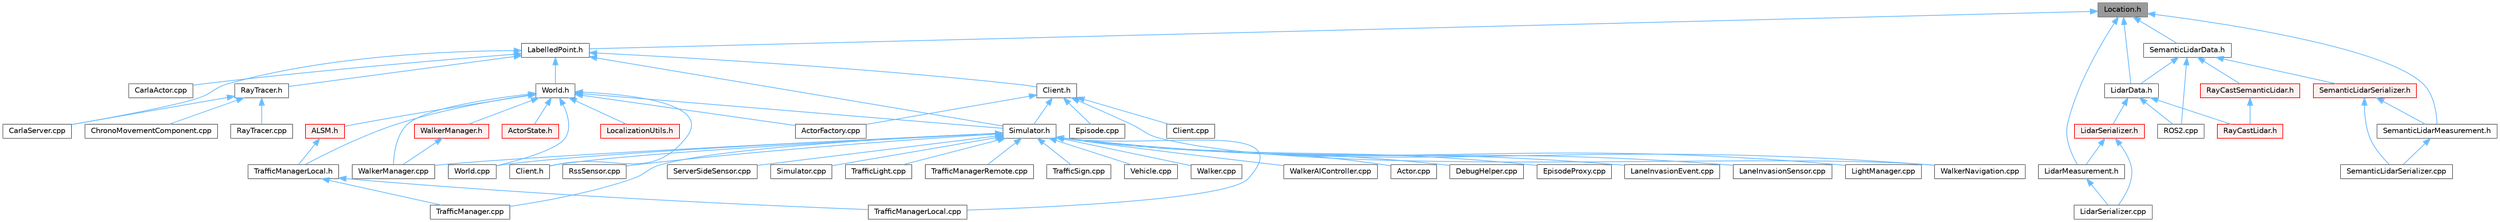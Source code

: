 digraph "Location.h"
{
 // INTERACTIVE_SVG=YES
 // LATEX_PDF_SIZE
  bgcolor="transparent";
  edge [fontname=Helvetica,fontsize=10,labelfontname=Helvetica,labelfontsize=10];
  node [fontname=Helvetica,fontsize=10,shape=box,height=0.2,width=0.4];
  Node1 [id="Node000001",label="Location.h",height=0.2,width=0.4,color="gray40", fillcolor="grey60", style="filled", fontcolor="black",tooltip=" "];
  Node1 -> Node2 [id="edge1_Node000001_Node000002",dir="back",color="steelblue1",style="solid",tooltip=" "];
  Node2 [id="Node000002",label="LabelledPoint.h",height=0.2,width=0.4,color="grey40", fillcolor="white", style="filled",URL="$d2/dd4/LabelledPoint_8h.html",tooltip=" "];
  Node2 -> Node3 [id="edge2_Node000002_Node000003",dir="back",color="steelblue1",style="solid",tooltip=" "];
  Node3 [id="Node000003",label="CarlaActor.cpp",height=0.2,width=0.4,color="grey40", fillcolor="white", style="filled",URL="$d3/d43/CarlaActor_8cpp.html",tooltip=" "];
  Node2 -> Node4 [id="edge3_Node000002_Node000004",dir="back",color="steelblue1",style="solid",tooltip=" "];
  Node4 [id="Node000004",label="CarlaServer.cpp",height=0.2,width=0.4,color="grey40", fillcolor="white", style="filled",URL="$db/d6c/CarlaServer_8cpp.html",tooltip=" "];
  Node2 -> Node5 [id="edge4_Node000002_Node000005",dir="back",color="steelblue1",style="solid",tooltip=" "];
  Node5 [id="Node000005",label="Client.h",height=0.2,width=0.4,color="grey40", fillcolor="white", style="filled",URL="$df/d8b/client_2detail_2Client_8h.html",tooltip=" "];
  Node5 -> Node6 [id="edge5_Node000005_Node000006",dir="back",color="steelblue1",style="solid",tooltip=" "];
  Node6 [id="Node000006",label="ActorFactory.cpp",height=0.2,width=0.4,color="grey40", fillcolor="white", style="filled",URL="$df/dd6/ActorFactory_8cpp.html",tooltip=" "];
  Node5 -> Node7 [id="edge6_Node000005_Node000007",dir="back",color="steelblue1",style="solid",tooltip=" "];
  Node7 [id="Node000007",label="Client.cpp",height=0.2,width=0.4,color="grey40", fillcolor="white", style="filled",URL="$dc/d4a/client_2detail_2Client_8cpp.html",tooltip=" "];
  Node5 -> Node8 [id="edge7_Node000005_Node000008",dir="back",color="steelblue1",style="solid",tooltip=" "];
  Node8 [id="Node000008",label="Episode.cpp",height=0.2,width=0.4,color="grey40", fillcolor="white", style="filled",URL="$d6/d12/Episode_8cpp.html",tooltip=" "];
  Node5 -> Node9 [id="edge8_Node000005_Node000009",dir="back",color="steelblue1",style="solid",tooltip=" "];
  Node9 [id="Node000009",label="Simulator.h",height=0.2,width=0.4,color="grey40", fillcolor="white", style="filled",URL="$d6/d4a/Simulator_8h.html",tooltip=" "];
  Node9 -> Node10 [id="edge9_Node000009_Node000010",dir="back",color="steelblue1",style="solid",tooltip=" "];
  Node10 [id="Node000010",label="Actor.cpp",height=0.2,width=0.4,color="grey40", fillcolor="white", style="filled",URL="$d4/d34/Actor_8cpp.html",tooltip=" "];
  Node9 -> Node11 [id="edge10_Node000009_Node000011",dir="back",color="steelblue1",style="solid",tooltip=" "];
  Node11 [id="Node000011",label="Client.h",height=0.2,width=0.4,color="grey40", fillcolor="white", style="filled",URL="$dd/de3/client_2Client_8h.html",tooltip=" "];
  Node9 -> Node12 [id="edge11_Node000009_Node000012",dir="back",color="steelblue1",style="solid",tooltip=" "];
  Node12 [id="Node000012",label="DebugHelper.cpp",height=0.2,width=0.4,color="grey40", fillcolor="white", style="filled",URL="$d2/d01/DebugHelper_8cpp.html",tooltip=" "];
  Node9 -> Node13 [id="edge12_Node000009_Node000013",dir="back",color="steelblue1",style="solid",tooltip=" "];
  Node13 [id="Node000013",label="EpisodeProxy.cpp",height=0.2,width=0.4,color="grey40", fillcolor="white", style="filled",URL="$d2/d6b/EpisodeProxy_8cpp.html",tooltip=" "];
  Node9 -> Node14 [id="edge13_Node000009_Node000014",dir="back",color="steelblue1",style="solid",tooltip=" "];
  Node14 [id="Node000014",label="LaneInvasionEvent.cpp",height=0.2,width=0.4,color="grey40", fillcolor="white", style="filled",URL="$d6/d75/LaneInvasionEvent_8cpp.html",tooltip=" "];
  Node9 -> Node15 [id="edge14_Node000009_Node000015",dir="back",color="steelblue1",style="solid",tooltip=" "];
  Node15 [id="Node000015",label="LaneInvasionSensor.cpp",height=0.2,width=0.4,color="grey40", fillcolor="white", style="filled",URL="$dd/dbc/LibCarla_2source_2carla_2client_2LaneInvasionSensor_8cpp.html",tooltip=" "];
  Node9 -> Node16 [id="edge15_Node000009_Node000016",dir="back",color="steelblue1",style="solid",tooltip=" "];
  Node16 [id="Node000016",label="LightManager.cpp",height=0.2,width=0.4,color="grey40", fillcolor="white", style="filled",URL="$d3/d1d/LightManager_8cpp.html",tooltip=" "];
  Node9 -> Node17 [id="edge16_Node000009_Node000017",dir="back",color="steelblue1",style="solid",tooltip=" "];
  Node17 [id="Node000017",label="RssSensor.cpp",height=0.2,width=0.4,color="grey40", fillcolor="white", style="filled",URL="$d8/d77/LibCarla_2source_2carla_2rss_2RssSensor_8cpp.html",tooltip=" "];
  Node9 -> Node18 [id="edge17_Node000009_Node000018",dir="back",color="steelblue1",style="solid",tooltip=" "];
  Node18 [id="Node000018",label="ServerSideSensor.cpp",height=0.2,width=0.4,color="grey40", fillcolor="white", style="filled",URL="$d1/da0/ServerSideSensor_8cpp.html",tooltip=" "];
  Node9 -> Node19 [id="edge18_Node000009_Node000019",dir="back",color="steelblue1",style="solid",tooltip=" "];
  Node19 [id="Node000019",label="Simulator.cpp",height=0.2,width=0.4,color="grey40", fillcolor="white", style="filled",URL="$d2/d0c/Simulator_8cpp.html",tooltip=" "];
  Node9 -> Node20 [id="edge19_Node000009_Node000020",dir="back",color="steelblue1",style="solid",tooltip=" "];
  Node20 [id="Node000020",label="TrafficLight.cpp",height=0.2,width=0.4,color="grey40", fillcolor="white", style="filled",URL="$dd/d90/TrafficLight_8cpp.html",tooltip=" "];
  Node9 -> Node21 [id="edge20_Node000009_Node000021",dir="back",color="steelblue1",style="solid",tooltip=" "];
  Node21 [id="Node000021",label="TrafficManager.cpp",height=0.2,width=0.4,color="grey40", fillcolor="white", style="filled",URL="$db/d04/TrafficManager_8cpp.html",tooltip=" "];
  Node9 -> Node22 [id="edge21_Node000009_Node000022",dir="back",color="steelblue1",style="solid",tooltip=" "];
  Node22 [id="Node000022",label="TrafficManagerLocal.cpp",height=0.2,width=0.4,color="grey40", fillcolor="white", style="filled",URL="$da/d53/TrafficManagerLocal_8cpp.html",tooltip=" "];
  Node9 -> Node23 [id="edge22_Node000009_Node000023",dir="back",color="steelblue1",style="solid",tooltip=" "];
  Node23 [id="Node000023",label="TrafficManagerRemote.cpp",height=0.2,width=0.4,color="grey40", fillcolor="white", style="filled",URL="$d6/d82/TrafficManagerRemote_8cpp.html",tooltip=" "];
  Node9 -> Node24 [id="edge23_Node000009_Node000024",dir="back",color="steelblue1",style="solid",tooltip=" "];
  Node24 [id="Node000024",label="TrafficSign.cpp",height=0.2,width=0.4,color="grey40", fillcolor="white", style="filled",URL="$d1/d40/TrafficSign_8cpp.html",tooltip=" "];
  Node9 -> Node25 [id="edge24_Node000009_Node000025",dir="back",color="steelblue1",style="solid",tooltip=" "];
  Node25 [id="Node000025",label="Vehicle.cpp",height=0.2,width=0.4,color="grey40", fillcolor="white", style="filled",URL="$d0/d27/Vehicle_8cpp.html",tooltip=" "];
  Node9 -> Node26 [id="edge25_Node000009_Node000026",dir="back",color="steelblue1",style="solid",tooltip=" "];
  Node26 [id="Node000026",label="Walker.cpp",height=0.2,width=0.4,color="grey40", fillcolor="white", style="filled",URL="$d6/db6/Walker_8cpp.html",tooltip=" "];
  Node9 -> Node27 [id="edge26_Node000009_Node000027",dir="back",color="steelblue1",style="solid",tooltip=" "];
  Node27 [id="Node000027",label="WalkerAIController.cpp",height=0.2,width=0.4,color="grey40", fillcolor="white", style="filled",URL="$de/d69/WalkerAIController_8cpp.html",tooltip=" "];
  Node9 -> Node28 [id="edge27_Node000009_Node000028",dir="back",color="steelblue1",style="solid",tooltip=" "];
  Node28 [id="Node000028",label="WalkerManager.cpp",height=0.2,width=0.4,color="grey40", fillcolor="white", style="filled",URL="$d2/dbb/WalkerManager_8cpp.html",tooltip=" "];
  Node9 -> Node29 [id="edge28_Node000009_Node000029",dir="back",color="steelblue1",style="solid",tooltip=" "];
  Node29 [id="Node000029",label="WalkerNavigation.cpp",height=0.2,width=0.4,color="grey40", fillcolor="white", style="filled",URL="$de/d84/WalkerNavigation_8cpp.html",tooltip=" "];
  Node9 -> Node30 [id="edge29_Node000009_Node000030",dir="back",color="steelblue1",style="solid",tooltip=" "];
  Node30 [id="Node000030",label="World.cpp",height=0.2,width=0.4,color="grey40", fillcolor="white", style="filled",URL="$d7/dfe/World_8cpp.html",tooltip=" "];
  Node5 -> Node29 [id="edge30_Node000005_Node000029",dir="back",color="steelblue1",style="solid",tooltip=" "];
  Node2 -> Node31 [id="edge31_Node000002_Node000031",dir="back",color="steelblue1",style="solid",tooltip=" "];
  Node31 [id="Node000031",label="RayTracer.h",height=0.2,width=0.4,color="grey40", fillcolor="white", style="filled",URL="$d0/d95/RayTracer_8h.html",tooltip=" "];
  Node31 -> Node4 [id="edge32_Node000031_Node000004",dir="back",color="steelblue1",style="solid",tooltip=" "];
  Node31 -> Node32 [id="edge33_Node000031_Node000032",dir="back",color="steelblue1",style="solid",tooltip=" "];
  Node32 [id="Node000032",label="ChronoMovementComponent.cpp",height=0.2,width=0.4,color="grey40", fillcolor="white", style="filled",URL="$db/d1c/ChronoMovementComponent_8cpp.html",tooltip=" "];
  Node31 -> Node33 [id="edge34_Node000031_Node000033",dir="back",color="steelblue1",style="solid",tooltip=" "];
  Node33 [id="Node000033",label="RayTracer.cpp",height=0.2,width=0.4,color="grey40", fillcolor="white", style="filled",URL="$de/dc2/RayTracer_8cpp.html",tooltip=" "];
  Node2 -> Node9 [id="edge35_Node000002_Node000009",dir="back",color="steelblue1",style="solid",tooltip=" "];
  Node2 -> Node34 [id="edge36_Node000002_Node000034",dir="back",color="steelblue1",style="solid",tooltip=" "];
  Node34 [id="Node000034",label="World.h",height=0.2,width=0.4,color="grey40", fillcolor="white", style="filled",URL="$dd/d5b/World_8h.html",tooltip=" "];
  Node34 -> Node35 [id="edge37_Node000034_Node000035",dir="back",color="steelblue1",style="solid",tooltip=" "];
  Node35 [id="Node000035",label="ALSM.h",height=0.2,width=0.4,color="red", fillcolor="#FFF0F0", style="filled",URL="$dc/d2c/ALSM_8h.html",tooltip=" "];
  Node35 -> Node37 [id="edge38_Node000035_Node000037",dir="back",color="steelblue1",style="solid",tooltip=" "];
  Node37 [id="Node000037",label="TrafficManagerLocal.h",height=0.2,width=0.4,color="grey40", fillcolor="white", style="filled",URL="$db/ddf/TrafficManagerLocal_8h.html",tooltip=" "];
  Node37 -> Node21 [id="edge39_Node000037_Node000021",dir="back",color="steelblue1",style="solid",tooltip=" "];
  Node37 -> Node22 [id="edge40_Node000037_Node000022",dir="back",color="steelblue1",style="solid",tooltip=" "];
  Node34 -> Node6 [id="edge41_Node000034_Node000006",dir="back",color="steelblue1",style="solid",tooltip=" "];
  Node34 -> Node38 [id="edge42_Node000034_Node000038",dir="back",color="steelblue1",style="solid",tooltip=" "];
  Node38 [id="Node000038",label="ActorState.h",height=0.2,width=0.4,color="red", fillcolor="#FFF0F0", style="filled",URL="$d4/d22/client_2detail_2ActorState_8h.html",tooltip=" "];
  Node34 -> Node11 [id="edge43_Node000034_Node000011",dir="back",color="steelblue1",style="solid",tooltip=" "];
  Node34 -> Node44 [id="edge44_Node000034_Node000044",dir="back",color="steelblue1",style="solid",tooltip=" "];
  Node44 [id="Node000044",label="LocalizationUtils.h",height=0.2,width=0.4,color="red", fillcolor="#FFF0F0", style="filled",URL="$d2/d84/LocalizationUtils_8h.html",tooltip=" "];
  Node34 -> Node9 [id="edge45_Node000034_Node000009",dir="back",color="steelblue1",style="solid",tooltip=" "];
  Node34 -> Node37 [id="edge46_Node000034_Node000037",dir="back",color="steelblue1",style="solid",tooltip=" "];
  Node34 -> Node28 [id="edge47_Node000034_Node000028",dir="back",color="steelblue1",style="solid",tooltip=" "];
  Node34 -> Node84 [id="edge48_Node000034_Node000084",dir="back",color="steelblue1",style="solid",tooltip=" "];
  Node84 [id="Node000084",label="WalkerManager.h",height=0.2,width=0.4,color="red", fillcolor="#FFF0F0", style="filled",URL="$df/d64/WalkerManager_8h.html",tooltip=" "];
  Node84 -> Node28 [id="edge49_Node000084_Node000028",dir="back",color="steelblue1",style="solid",tooltip=" "];
  Node34 -> Node30 [id="edge50_Node000034_Node000030",dir="back",color="steelblue1",style="solid",tooltip=" "];
  Node1 -> Node92 [id="edge51_Node000001_Node000092",dir="back",color="steelblue1",style="solid",tooltip=" "];
  Node92 [id="Node000092",label="LidarData.h",height=0.2,width=0.4,color="grey40", fillcolor="white", style="filled",URL="$de/df5/LidarData_8h.html",tooltip=" "];
  Node92 -> Node93 [id="edge52_Node000092_Node000093",dir="back",color="steelblue1",style="solid",tooltip=" "];
  Node93 [id="Node000093",label="LidarSerializer.h",height=0.2,width=0.4,color="red", fillcolor="#FFF0F0", style="filled",URL="$d1/de3/LidarSerializer_8h.html",tooltip=" "];
  Node93 -> Node94 [id="edge53_Node000093_Node000094",dir="back",color="steelblue1",style="solid",tooltip=" "];
  Node94 [id="Node000094",label="LidarMeasurement.h",height=0.2,width=0.4,color="grey40", fillcolor="white", style="filled",URL="$d4/dbb/LidarMeasurement_8h.html",tooltip=" "];
  Node94 -> Node95 [id="edge54_Node000094_Node000095",dir="back",color="steelblue1",style="solid",tooltip=" "];
  Node95 [id="Node000095",label="LidarSerializer.cpp",height=0.2,width=0.4,color="grey40", fillcolor="white", style="filled",URL="$db/d0f/LidarSerializer_8cpp.html",tooltip=" "];
  Node93 -> Node95 [id="edge55_Node000093_Node000095",dir="back",color="steelblue1",style="solid",tooltip=" "];
  Node92 -> Node214 [id="edge56_Node000092_Node000214",dir="back",color="steelblue1",style="solid",tooltip=" "];
  Node214 [id="Node000214",label="ROS2.cpp",height=0.2,width=0.4,color="grey40", fillcolor="white", style="filled",URL="$dd/d14/ROS2_8cpp.html",tooltip=" "];
  Node92 -> Node177 [id="edge57_Node000092_Node000177",dir="back",color="steelblue1",style="solid",tooltip=" "];
  Node177 [id="Node000177",label="RayCastLidar.h",height=0.2,width=0.4,color="red", fillcolor="#FFF0F0", style="filled",URL="$d1/d53/RayCastLidar_8h.html",tooltip=" "];
  Node1 -> Node94 [id="edge58_Node000001_Node000094",dir="back",color="steelblue1",style="solid",tooltip=" "];
  Node1 -> Node215 [id="edge59_Node000001_Node000215",dir="back",color="steelblue1",style="solid",tooltip=" "];
  Node215 [id="Node000215",label="SemanticLidarData.h",height=0.2,width=0.4,color="grey40", fillcolor="white", style="filled",URL="$d0/dc1/SemanticLidarData_8h.html",tooltip=" "];
  Node215 -> Node92 [id="edge60_Node000215_Node000092",dir="back",color="steelblue1",style="solid",tooltip=" "];
  Node215 -> Node214 [id="edge61_Node000215_Node000214",dir="back",color="steelblue1",style="solid",tooltip=" "];
  Node215 -> Node179 [id="edge62_Node000215_Node000179",dir="back",color="steelblue1",style="solid",tooltip=" "];
  Node179 [id="Node000179",label="RayCastSemanticLidar.h",height=0.2,width=0.4,color="red", fillcolor="#FFF0F0", style="filled",URL="$de/dc6/RayCastSemanticLidar_8h.html",tooltip=" "];
  Node179 -> Node177 [id="edge63_Node000179_Node000177",dir="back",color="steelblue1",style="solid",tooltip=" "];
  Node215 -> Node216 [id="edge64_Node000215_Node000216",dir="back",color="steelblue1",style="solid",tooltip=" "];
  Node216 [id="Node000216",label="SemanticLidarSerializer.h",height=0.2,width=0.4,color="red", fillcolor="#FFF0F0", style="filled",URL="$dd/d23/SemanticLidarSerializer_8h.html",tooltip=" "];
  Node216 -> Node217 [id="edge65_Node000216_Node000217",dir="back",color="steelblue1",style="solid",tooltip=" "];
  Node217 [id="Node000217",label="SemanticLidarMeasurement.h",height=0.2,width=0.4,color="grey40", fillcolor="white", style="filled",URL="$dd/d07/SemanticLidarMeasurement_8h.html",tooltip=" "];
  Node217 -> Node218 [id="edge66_Node000217_Node000218",dir="back",color="steelblue1",style="solid",tooltip=" "];
  Node218 [id="Node000218",label="SemanticLidarSerializer.cpp",height=0.2,width=0.4,color="grey40", fillcolor="white", style="filled",URL="$db/dad/SemanticLidarSerializer_8cpp.html",tooltip=" "];
  Node216 -> Node218 [id="edge67_Node000216_Node000218",dir="back",color="steelblue1",style="solid",tooltip=" "];
  Node1 -> Node217 [id="edge68_Node000001_Node000217",dir="back",color="steelblue1",style="solid",tooltip=" "];
}
